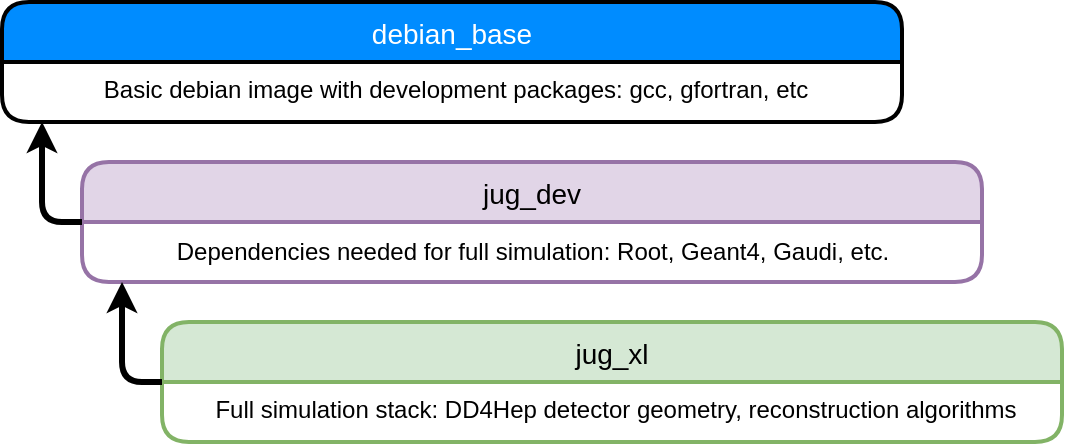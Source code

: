 <mxfile version="14.7.0" type="device"><diagram id="SZMAlSkkSlNbT5CupUWZ" name="Page-1"><mxGraphModel dx="825" dy="450" grid="1" gridSize="10" guides="1" tooltips="1" connect="1" arrows="1" fold="1" page="1" pageScale="1" pageWidth="850" pageHeight="1100" math="0" shadow="0"><root><mxCell id="0"/><mxCell id="1" parent="0"/><mxCell id="JwNkbS7Js9nHBYe9srT3-1" value="debian_base" style="swimlane;childLayout=stackLayout;horizontal=1;startSize=30;horizontalStack=0;fillColor=#008CFF;fontColor=#FFFFFF;rounded=1;fontSize=14;fontStyle=0;strokeWidth=2;resizeParent=0;resizeLast=1;shadow=0;dashed=0;align=center;" parent="1" vertex="1"><mxGeometry x="40" y="40" width="450" height="60" as="geometry"/></mxCell><mxCell id="JwNkbS7Js9nHBYe9srT3-2" value="Basic debian image with development packages: gcc, gfortran, etc" style="align=center;strokeColor=none;fillColor=none;spacingLeft=4;fontSize=12;verticalAlign=top;resizable=0;rotatable=0;part=1;" parent="JwNkbS7Js9nHBYe9srT3-1" vertex="1"><mxGeometry y="30" width="450" height="30" as="geometry"/></mxCell><mxCell id="JwNkbS7Js9nHBYe9srT3-3" value="jug_dev" style="swimlane;childLayout=stackLayout;horizontal=1;startSize=30;horizontalStack=0;fillColor=#e1d5e7;rounded=1;fontSize=14;fontStyle=0;strokeWidth=2;resizeParent=0;resizeLast=1;shadow=0;dashed=0;align=center;strokeColor=#9673a6;" parent="1" vertex="1"><mxGeometry x="80" y="120" width="450" height="60" as="geometry"/></mxCell><mxCell id="RFU7YpsEWIYAb6HsWvbs-4" value="Dependencies needed for full simulation: Root, Geant4, Gaudi, etc." style="text;html=1;align=center;verticalAlign=middle;resizable=0;points=[];autosize=1;" parent="JwNkbS7Js9nHBYe9srT3-3" vertex="1"><mxGeometry y="30" width="450" height="30" as="geometry"/></mxCell><mxCell id="JwNkbS7Js9nHBYe9srT3-5" value="jug_xl" style="swimlane;childLayout=stackLayout;horizontal=1;startSize=30;horizontalStack=0;fillColor=#d5e8d4;rounded=1;fontSize=14;fontStyle=0;strokeWidth=2;resizeParent=0;resizeLast=1;shadow=0;dashed=0;align=center;strokeColor=#82b366;" parent="1" vertex="1"><mxGeometry x="120" y="200" width="450" height="60" as="geometry"/></mxCell><mxCell id="JwNkbS7Js9nHBYe9srT3-6" value="Full simulation stack: DD4Hep detector geometry, reconstruction algorithms" style="align=center;strokeColor=none;fillColor=none;spacingLeft=4;fontSize=12;verticalAlign=top;resizable=0;rotatable=0;part=1;" parent="JwNkbS7Js9nHBYe9srT3-5" vertex="1"><mxGeometry y="30" width="450" height="30" as="geometry"/></mxCell><mxCell id="JwNkbS7Js9nHBYe9srT3-19" value="" style="endArrow=classic;html=1;strokeWidth=3;exitX=0;exitY=0.5;exitDx=0;exitDy=0;" parent="1" edge="1"><mxGeometry width="50" height="50" relative="1" as="geometry"><mxPoint x="120" y="230" as="sourcePoint"/><mxPoint x="100" y="180" as="targetPoint"/><Array as="points"><mxPoint x="100" y="230"/></Array></mxGeometry></mxCell><mxCell id="JwNkbS7Js9nHBYe9srT3-20" value="" style="endArrow=classic;html=1;strokeWidth=3;exitX=0;exitY=0.5;exitDx=0;exitDy=0;" parent="1" edge="1"><mxGeometry width="50" height="50" relative="1" as="geometry"><mxPoint x="80" y="150" as="sourcePoint"/><mxPoint x="60" y="100" as="targetPoint"/><Array as="points"><mxPoint x="60" y="150"/></Array></mxGeometry></mxCell></root></mxGraphModel></diagram></mxfile>
